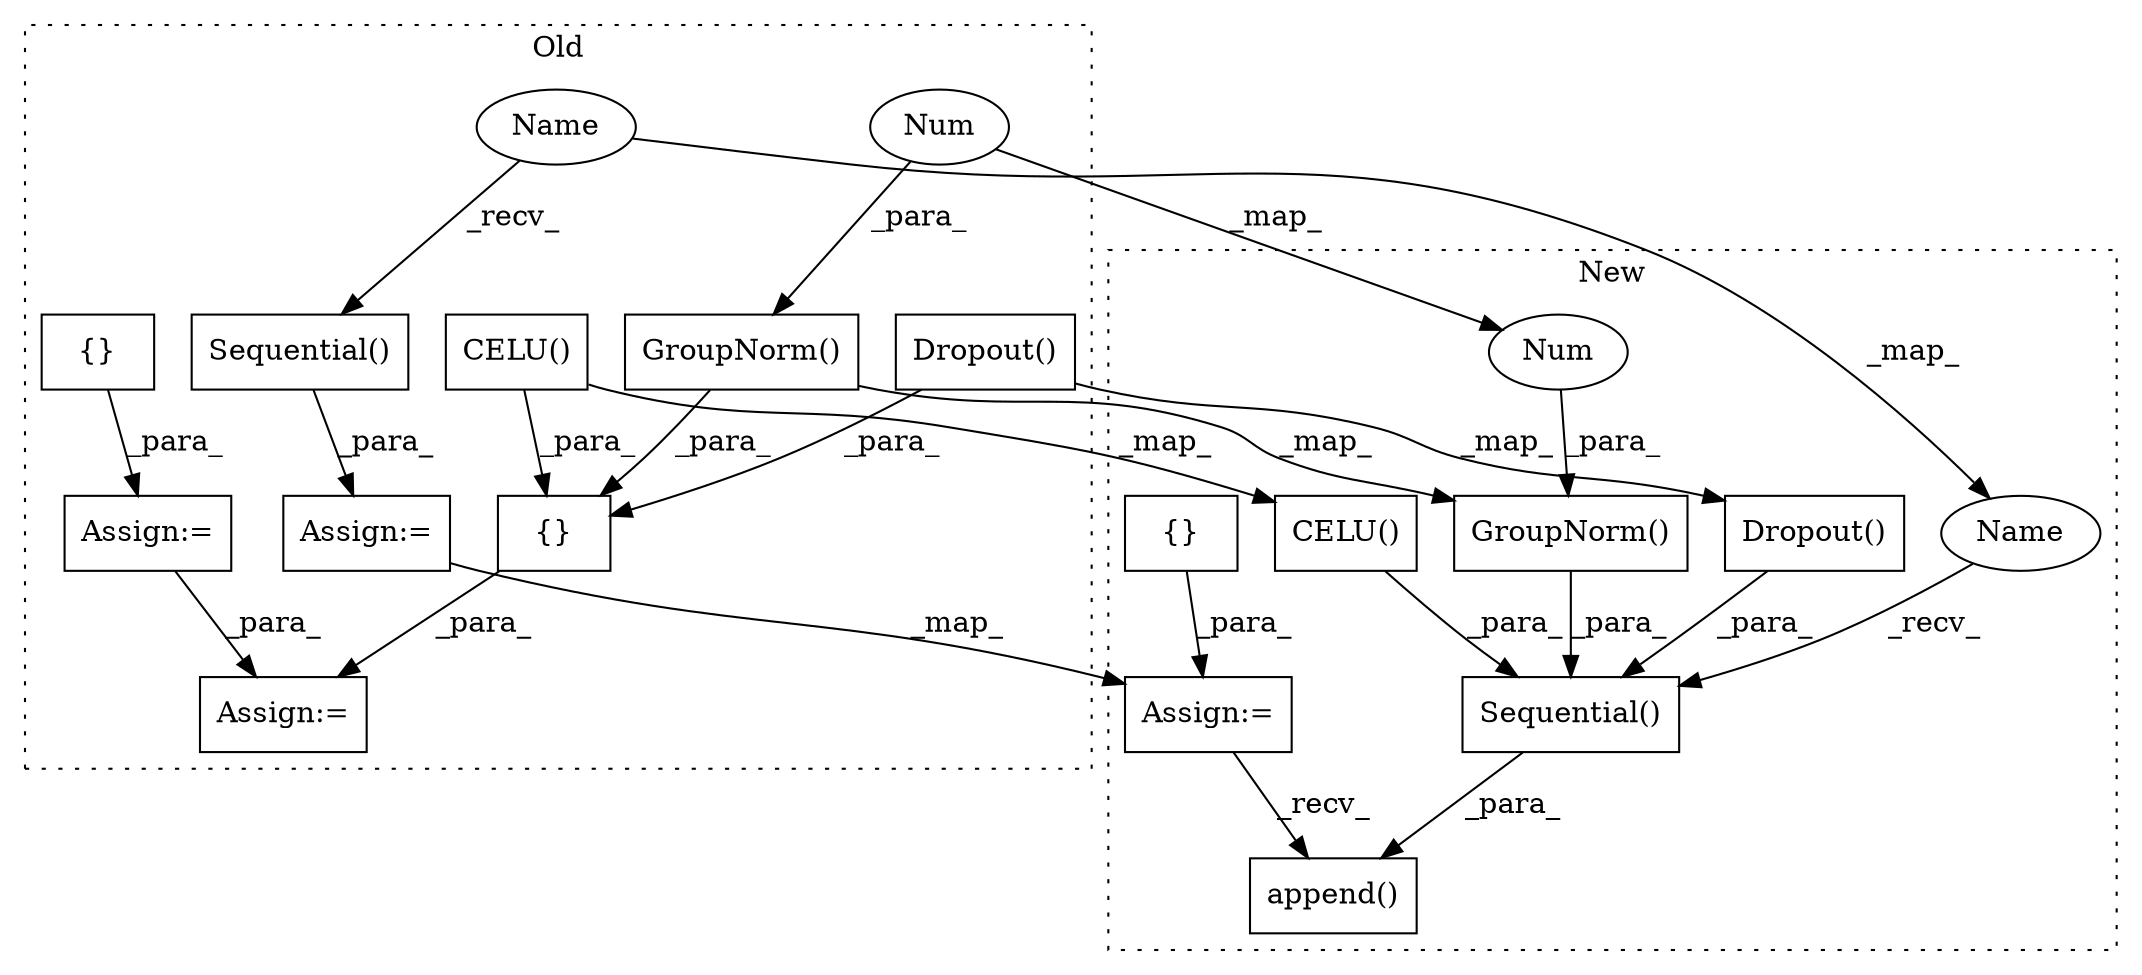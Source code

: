 digraph G {
subgraph cluster0 {
1 [label="CELU()" a="75" s="5391" l="9" shape="box"];
3 [label="{}" a="59" s="5282,5445" l="19,0" shape="box"];
4 [label="Sequential()" a="75" s="5489,5504" l="14,5" shape="box"];
7 [label="GroupNorm()" a="75" s="5355,5372" l="13,1" shape="box"];
10 [label="Dropout()" a="75" s="5419" l="26" shape="box"];
13 [label="Num" a="76" s="5368" l="1" shape="ellipse"];
14 [label="Assign:=" a="68" s="5278" l="4" shape="box"];
15 [label="{}" a="59" s="5218,5218" l="2,1" shape="box"];
17 [label="Assign:=" a="68" s="5486" l="3" shape="box"];
18 [label="Assign:=" a="68" s="5215" l="3" shape="box"];
20 [label="Name" a="87" s="5489" l="2" shape="ellipse"];
label = "Old";
style="dotted";
}
subgraph cluster1 {
2 [label="CELU()" a="75" s="5668" l="9" shape="box"];
5 [label="Sequential()" a="75" s="5535,5726" l="35,2" shape="box"];
6 [label="GroupNorm()" a="75" s="5628,5645" l="13,1" shape="box"];
8 [label="append()" a="75" s="5501,5728" l="34,2" shape="box"];
9 [label="{}" a="59" s="5445,5445" l="2,1" shape="box"];
11 [label="Dropout()" a="75" s="5700" l="26" shape="box"];
12 [label="Num" a="76" s="5641" l="1" shape="ellipse"];
16 [label="Assign:=" a="68" s="5442" l="3" shape="box"];
19 [label="Name" a="87" s="5535" l="2" shape="ellipse"];
label = "New";
style="dotted";
}
1 -> 2 [label="_map_"];
1 -> 3 [label="_para_"];
2 -> 5 [label="_para_"];
3 -> 14 [label="_para_"];
4 -> 17 [label="_para_"];
5 -> 8 [label="_para_"];
6 -> 5 [label="_para_"];
7 -> 3 [label="_para_"];
7 -> 6 [label="_map_"];
9 -> 16 [label="_para_"];
10 -> 11 [label="_map_"];
10 -> 3 [label="_para_"];
11 -> 5 [label="_para_"];
12 -> 6 [label="_para_"];
13 -> 7 [label="_para_"];
13 -> 12 [label="_map_"];
15 -> 18 [label="_para_"];
16 -> 8 [label="_recv_"];
17 -> 16 [label="_map_"];
18 -> 14 [label="_para_"];
19 -> 5 [label="_recv_"];
20 -> 4 [label="_recv_"];
20 -> 19 [label="_map_"];
}